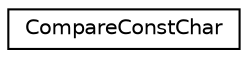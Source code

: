 digraph "Graphical Class Hierarchy"
{
 // LATEX_PDF_SIZE
  edge [fontname="Helvetica",fontsize="10",labelfontname="Helvetica",labelfontsize="10"];
  node [fontname="Helvetica",fontsize="10",shape=record];
  rankdir="LR";
  Node0 [label="CompareConstChar",height=0.2,width=0.4,color="black", fillcolor="white", style="filled",URL="$dc/d66/struct_compare_const_char.htm",tooltip=" "];
}

